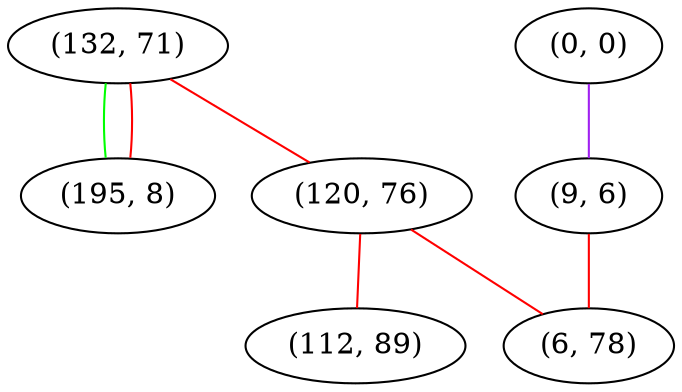graph "" {
"(132, 71)";
"(0, 0)";
"(195, 8)";
"(120, 76)";
"(112, 89)";
"(9, 6)";
"(6, 78)";
"(132, 71)" -- "(195, 8)"  [color=green, key=0, weight=2];
"(132, 71)" -- "(195, 8)"  [color=red, key=1, weight=1];
"(132, 71)" -- "(120, 76)"  [color=red, key=0, weight=1];
"(0, 0)" -- "(9, 6)"  [color=purple, key=0, weight=4];
"(120, 76)" -- "(112, 89)"  [color=red, key=0, weight=1];
"(120, 76)" -- "(6, 78)"  [color=red, key=0, weight=1];
"(9, 6)" -- "(6, 78)"  [color=red, key=0, weight=1];
}
